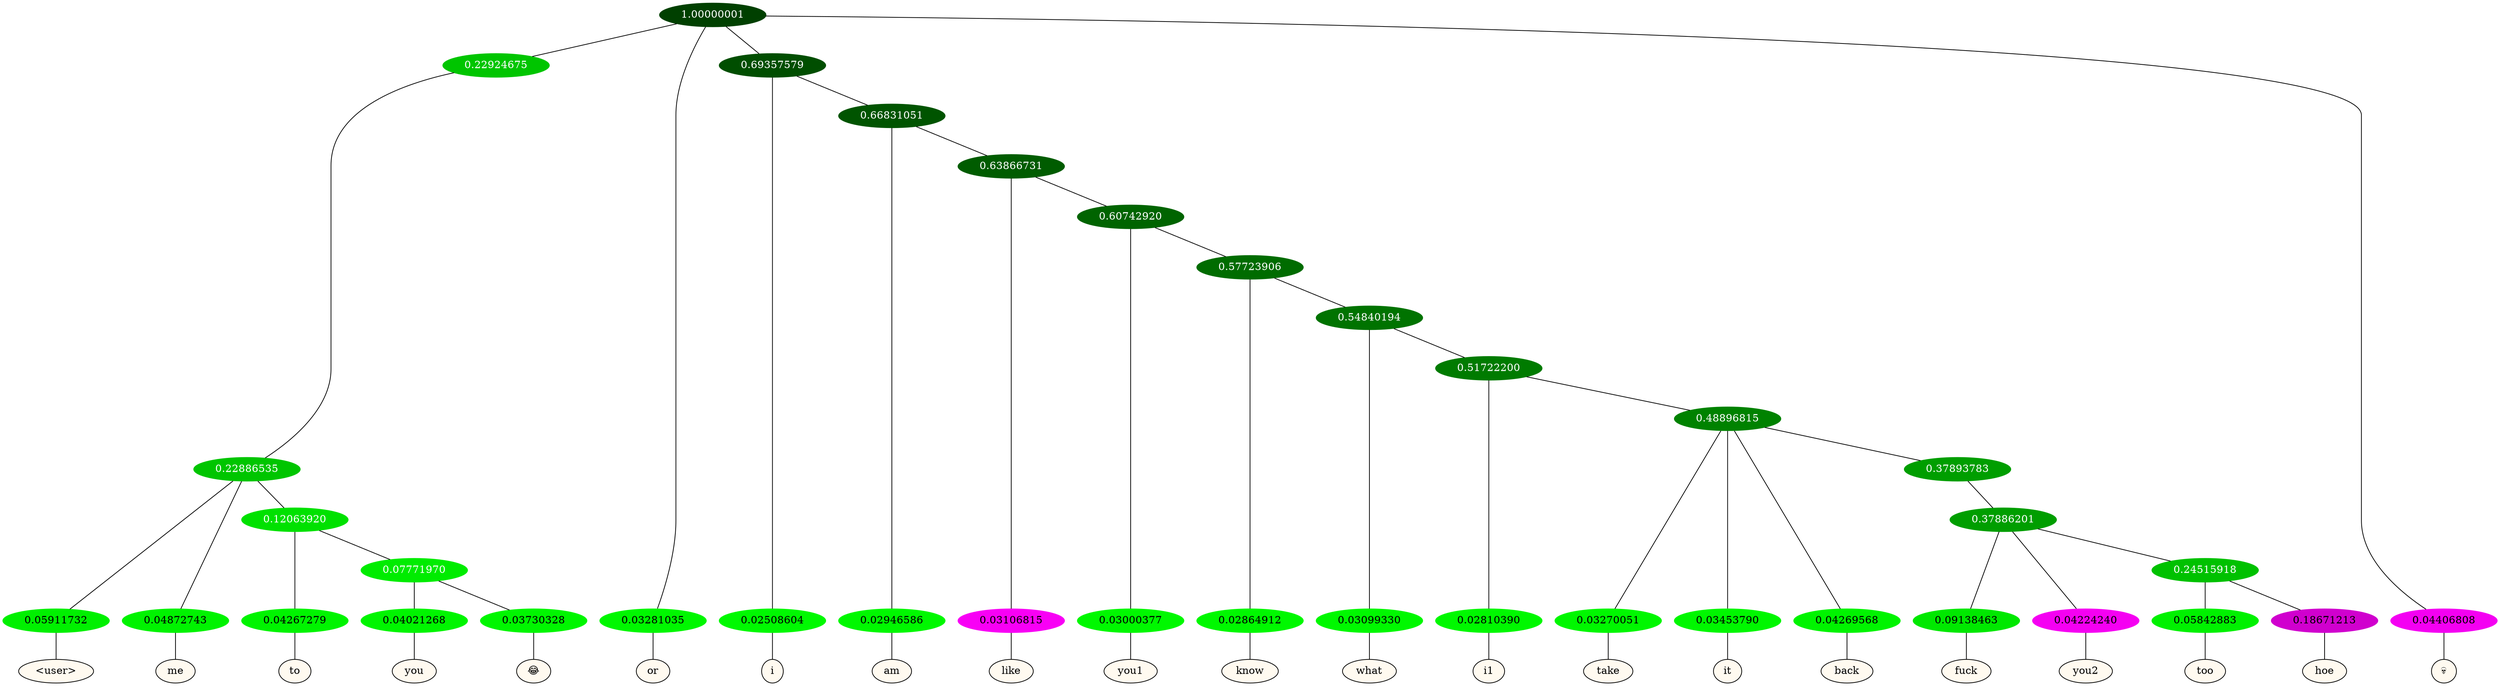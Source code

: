 graph {
	node [format=png height=0.15 nodesep=0.001 ordering=out overlap=prism overlap_scaling=0.01 ranksep=0.001 ratio=0.2 style=filled width=0.15]
	{
		rank=same
		a_w_8 [label="\<user\>" color=black fillcolor=floralwhite style="filled,solid"]
		a_w_9 [label=me color=black fillcolor=floralwhite style="filled,solid"]
		a_w_13 [label=to color=black fillcolor=floralwhite style="filled,solid"]
		a_w_17 [label=you color=black fillcolor=floralwhite style="filled,solid"]
		a_w_18 [label="😂" color=black fillcolor=floralwhite style="filled,solid"]
		a_w_2 [label=or color=black fillcolor=floralwhite style="filled,solid"]
		a_w_6 [label=i color=black fillcolor=floralwhite style="filled,solid"]
		a_w_11 [label=am color=black fillcolor=floralwhite style="filled,solid"]
		a_w_15 [label=like color=black fillcolor=floralwhite style="filled,solid"]
		a_w_19 [label=you1 color=black fillcolor=floralwhite style="filled,solid"]
		a_w_21 [label=know color=black fillcolor=floralwhite style="filled,solid"]
		a_w_23 [label=what color=black fillcolor=floralwhite style="filled,solid"]
		a_w_25 [label=i1 color=black fillcolor=floralwhite style="filled,solid"]
		a_w_27 [label=take color=black fillcolor=floralwhite style="filled,solid"]
		a_w_28 [label=it color=black fillcolor=floralwhite style="filled,solid"]
		a_w_29 [label=back color=black fillcolor=floralwhite style="filled,solid"]
		a_w_32 [label=fuck color=black fillcolor=floralwhite style="filled,solid"]
		a_w_33 [label=you2 color=black fillcolor=floralwhite style="filled,solid"]
		a_w_35 [label=too color=black fillcolor=floralwhite style="filled,solid"]
		a_w_36 [label=hoe color=black fillcolor=floralwhite style="filled,solid"]
		a_w_4 [label="💀" color=black fillcolor=floralwhite style="filled,solid"]
	}
	a_n_8 -- a_w_8
	a_n_9 -- a_w_9
	a_n_13 -- a_w_13
	a_n_17 -- a_w_17
	a_n_18 -- a_w_18
	a_n_2 -- a_w_2
	a_n_6 -- a_w_6
	a_n_11 -- a_w_11
	a_n_15 -- a_w_15
	a_n_19 -- a_w_19
	a_n_21 -- a_w_21
	a_n_23 -- a_w_23
	a_n_25 -- a_w_25
	a_n_27 -- a_w_27
	a_n_28 -- a_w_28
	a_n_29 -- a_w_29
	a_n_32 -- a_w_32
	a_n_33 -- a_w_33
	a_n_35 -- a_w_35
	a_n_36 -- a_w_36
	a_n_4 -- a_w_4
	{
		rank=same
		a_n_8 [label=0.05911732 color="0.334 1.000 0.941" fontcolor=black]
		a_n_9 [label=0.04872743 color="0.334 1.000 0.951" fontcolor=black]
		a_n_13 [label=0.04267279 color="0.334 1.000 0.957" fontcolor=black]
		a_n_17 [label=0.04021268 color="0.334 1.000 0.960" fontcolor=black]
		a_n_18 [label=0.03730328 color="0.334 1.000 0.963" fontcolor=black]
		a_n_2 [label=0.03281035 color="0.334 1.000 0.967" fontcolor=black]
		a_n_6 [label=0.02508604 color="0.334 1.000 0.975" fontcolor=black]
		a_n_11 [label=0.02946586 color="0.334 1.000 0.971" fontcolor=black]
		a_n_15 [label=0.03106815 color="0.835 1.000 0.969" fontcolor=black]
		a_n_19 [label=0.03000377 color="0.334 1.000 0.970" fontcolor=black]
		a_n_21 [label=0.02864912 color="0.334 1.000 0.971" fontcolor=black]
		a_n_23 [label=0.03099330 color="0.334 1.000 0.969" fontcolor=black]
		a_n_25 [label=0.02810390 color="0.334 1.000 0.972" fontcolor=black]
		a_n_27 [label=0.03270051 color="0.334 1.000 0.967" fontcolor=black]
		a_n_28 [label=0.03453790 color="0.334 1.000 0.965" fontcolor=black]
		a_n_29 [label=0.04269568 color="0.334 1.000 0.957" fontcolor=black]
		a_n_32 [label=0.09138463 color="0.334 1.000 0.909" fontcolor=black]
		a_n_33 [label=0.04224240 color="0.835 1.000 0.958" fontcolor=black]
		a_n_35 [label=0.05842883 color="0.334 1.000 0.942" fontcolor=black]
		a_n_36 [label=0.18671213 color="0.835 1.000 0.813" fontcolor=black]
		a_n_4 [label=0.04406808 color="0.835 1.000 0.956" fontcolor=black]
	}
	a_n_0 [label=1.00000001 color="0.334 1.000 0.250" fontcolor=grey99]
	a_n_1 [label=0.22924675 color="0.334 1.000 0.771" fontcolor=grey99]
	a_n_0 -- a_n_1
	a_n_0 -- a_n_2
	a_n_3 [label=0.69357579 color="0.334 1.000 0.306" fontcolor=grey99]
	a_n_0 -- a_n_3
	a_n_0 -- a_n_4
	a_n_5 [label=0.22886535 color="0.334 1.000 0.771" fontcolor=grey99]
	a_n_1 -- a_n_5
	a_n_3 -- a_n_6
	a_n_7 [label=0.66831051 color="0.334 1.000 0.332" fontcolor=grey99]
	a_n_3 -- a_n_7
	a_n_5 -- a_n_8
	a_n_5 -- a_n_9
	a_n_10 [label=0.12063920 color="0.334 1.000 0.879" fontcolor=grey99]
	a_n_5 -- a_n_10
	a_n_7 -- a_n_11
	a_n_12 [label=0.63866731 color="0.334 1.000 0.361" fontcolor=grey99]
	a_n_7 -- a_n_12
	a_n_10 -- a_n_13
	a_n_14 [label=0.07771970 color="0.334 1.000 0.922" fontcolor=grey99]
	a_n_10 -- a_n_14
	a_n_12 -- a_n_15
	a_n_16 [label=0.60742920 color="0.334 1.000 0.393" fontcolor=grey99]
	a_n_12 -- a_n_16
	a_n_14 -- a_n_17
	a_n_14 -- a_n_18
	a_n_16 -- a_n_19
	a_n_20 [label=0.57723906 color="0.334 1.000 0.423" fontcolor=grey99]
	a_n_16 -- a_n_20
	a_n_20 -- a_n_21
	a_n_22 [label=0.54840194 color="0.334 1.000 0.452" fontcolor=grey99]
	a_n_20 -- a_n_22
	a_n_22 -- a_n_23
	a_n_24 [label=0.51722200 color="0.334 1.000 0.483" fontcolor=grey99]
	a_n_22 -- a_n_24
	a_n_24 -- a_n_25
	a_n_26 [label=0.48896815 color="0.334 1.000 0.511" fontcolor=grey99]
	a_n_24 -- a_n_26
	a_n_26 -- a_n_27
	a_n_26 -- a_n_28
	a_n_26 -- a_n_29
	a_n_30 [label=0.37893783 color="0.334 1.000 0.621" fontcolor=grey99]
	a_n_26 -- a_n_30
	a_n_31 [label=0.37886201 color="0.334 1.000 0.621" fontcolor=grey99]
	a_n_30 -- a_n_31
	a_n_31 -- a_n_32
	a_n_31 -- a_n_33
	a_n_34 [label=0.24515918 color="0.334 1.000 0.755" fontcolor=grey99]
	a_n_31 -- a_n_34
	a_n_34 -- a_n_35
	a_n_34 -- a_n_36
}
